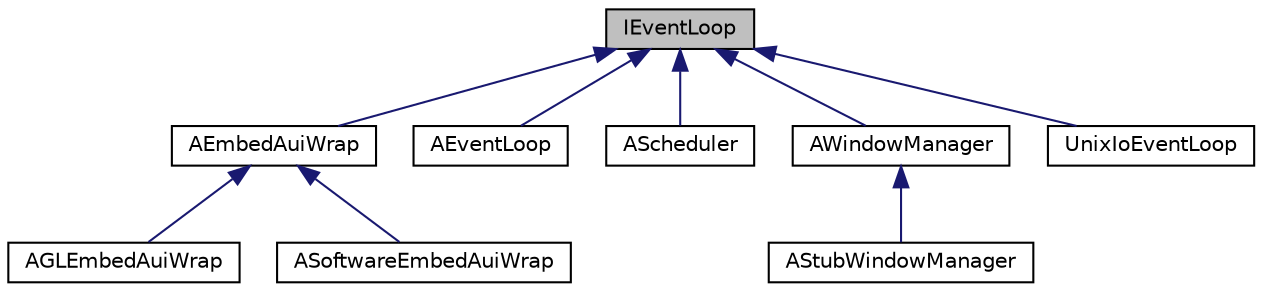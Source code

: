 digraph "IEventLoop"
{
 // LATEX_PDF_SIZE
  edge [fontname="Helvetica",fontsize="10",labelfontname="Helvetica",labelfontsize="10"];
  node [fontname="Helvetica",fontsize="10",shape=record];
  Node1 [label="IEventLoop",height=0.2,width=0.4,color="black", fillcolor="grey75", style="filled", fontcolor="black",tooltip=" "];
  Node1 -> Node2 [dir="back",color="midnightblue",fontsize="10",style="solid",fontname="Helvetica"];
  Node2 [label="AEmbedAuiWrap",height=0.2,width=0.4,color="black", fillcolor="white", style="filled",URL="$classAEmbedAuiWrap.html",tooltip=" "];
  Node2 -> Node3 [dir="back",color="midnightblue",fontsize="10",style="solid",fontname="Helvetica"];
  Node3 [label="AGLEmbedAuiWrap",height=0.2,width=0.4,color="black", fillcolor="white", style="filled",URL="$classAGLEmbedAuiWrap.html",tooltip=" "];
  Node2 -> Node4 [dir="back",color="midnightblue",fontsize="10",style="solid",fontname="Helvetica"];
  Node4 [label="ASoftwareEmbedAuiWrap",height=0.2,width=0.4,color="black", fillcolor="white", style="filled",URL="$classASoftwareEmbedAuiWrap.html",tooltip=" "];
  Node1 -> Node5 [dir="back",color="midnightblue",fontsize="10",style="solid",fontname="Helvetica"];
  Node5 [label="AEventLoop",height=0.2,width=0.4,color="black", fillcolor="white", style="filled",URL="$classAEventLoop.html",tooltip="Default event loop implementation."];
  Node1 -> Node6 [dir="back",color="midnightblue",fontsize="10",style="solid",fontname="Helvetica"];
  Node6 [label="AScheduler",height=0.2,width=0.4,color="black", fillcolor="white", style="filled",URL="$classAScheduler.html",tooltip="Basic scheduler used for timers."];
  Node1 -> Node7 [dir="back",color="midnightblue",fontsize="10",style="solid",fontname="Helvetica"];
  Node7 [label="AWindowManager",height=0.2,width=0.4,color="black", fillcolor="white", style="filled",URL="$classAWindowManager.html",tooltip=" "];
  Node7 -> Node8 [dir="back",color="midnightblue",fontsize="10",style="solid",fontname="Helvetica"];
  Node8 [label="AStubWindowManager",height=0.2,width=0.4,color="black", fillcolor="white", style="filled",URL="$classAStubWindowManager.html",tooltip="Window manager used to stub the default window manager."];
  Node1 -> Node9 [dir="back",color="midnightblue",fontsize="10",style="solid",fontname="Helvetica"];
  Node9 [label="UnixIoEventLoop",height=0.2,width=0.4,color="black", fillcolor="white", style="filled",URL="$classUnixIoEventLoop.html",tooltip=" "];
}
